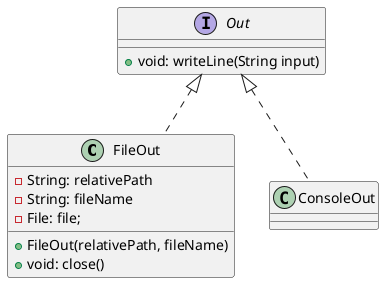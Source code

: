 @startuml
'https://plantuml.com/class-diagram

class FileOut implements Out {
    -String: relativePath
    -String: fileName
    -File: file;

    +FileOut(relativePath, fileName)
    +void: close()
}

class ConsoleOut implements Out {
}

interface Out {
    +void: writeLine(String input)
}

@enduml
